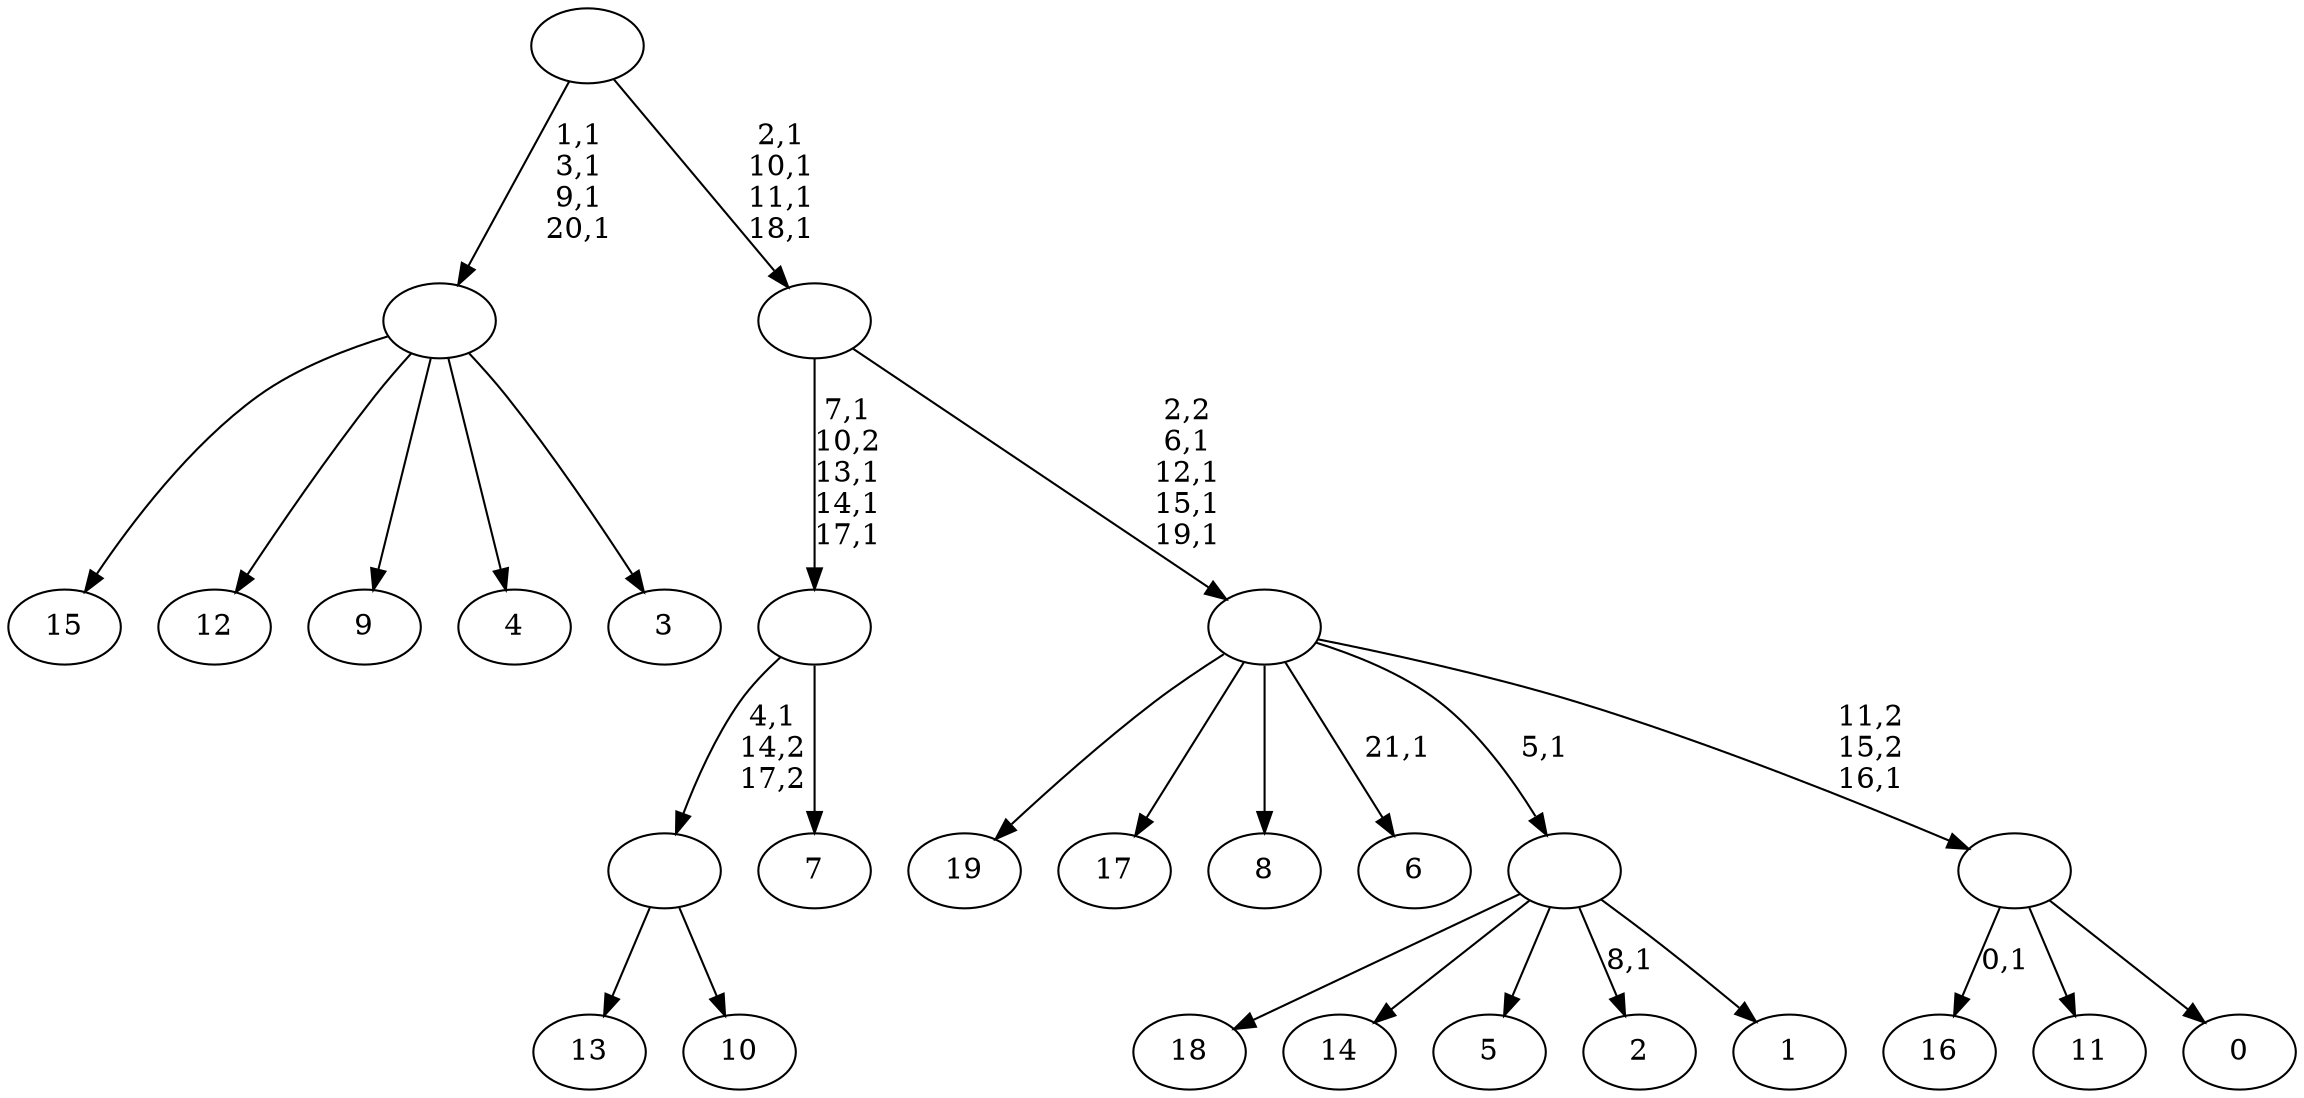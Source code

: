 digraph T {
	42 [label="19"]
	41 [label="18"]
	40 [label="17"]
	39 [label="16"]
	37 [label="15"]
	36 [label="14"]
	35 [label="13"]
	34 [label="12"]
	33 [label="11"]
	32 [label="10"]
	31 [label=""]
	30 [label="9"]
	29 [label="8"]
	28 [label="7"]
	27 [label=""]
	23 [label="6"]
	21 [label="5"]
	20 [label="4"]
	19 [label="3"]
	18 [label=""]
	14 [label="2"]
	12 [label="1"]
	11 [label=""]
	10 [label="0"]
	9 [label=""]
	8 [label=""]
	4 [label=""]
	0 [label=""]
	31 -> 35 [label=""]
	31 -> 32 [label=""]
	27 -> 31 [label="4,1\n14,2\n17,2"]
	27 -> 28 [label=""]
	18 -> 37 [label=""]
	18 -> 34 [label=""]
	18 -> 30 [label=""]
	18 -> 20 [label=""]
	18 -> 19 [label=""]
	11 -> 14 [label="8,1"]
	11 -> 41 [label=""]
	11 -> 36 [label=""]
	11 -> 21 [label=""]
	11 -> 12 [label=""]
	9 -> 39 [label="0,1"]
	9 -> 33 [label=""]
	9 -> 10 [label=""]
	8 -> 23 [label="21,1"]
	8 -> 42 [label=""]
	8 -> 40 [label=""]
	8 -> 29 [label=""]
	8 -> 11 [label="5,1"]
	8 -> 9 [label="11,2\n15,2\n16,1"]
	4 -> 8 [label="2,2\n6,1\n12,1\n15,1\n19,1"]
	4 -> 27 [label="7,1\n10,2\n13,1\n14,1\n17,1"]
	0 -> 4 [label="2,1\n10,1\n11,1\n18,1"]
	0 -> 18 [label="1,1\n3,1\n9,1\n20,1"]
}
